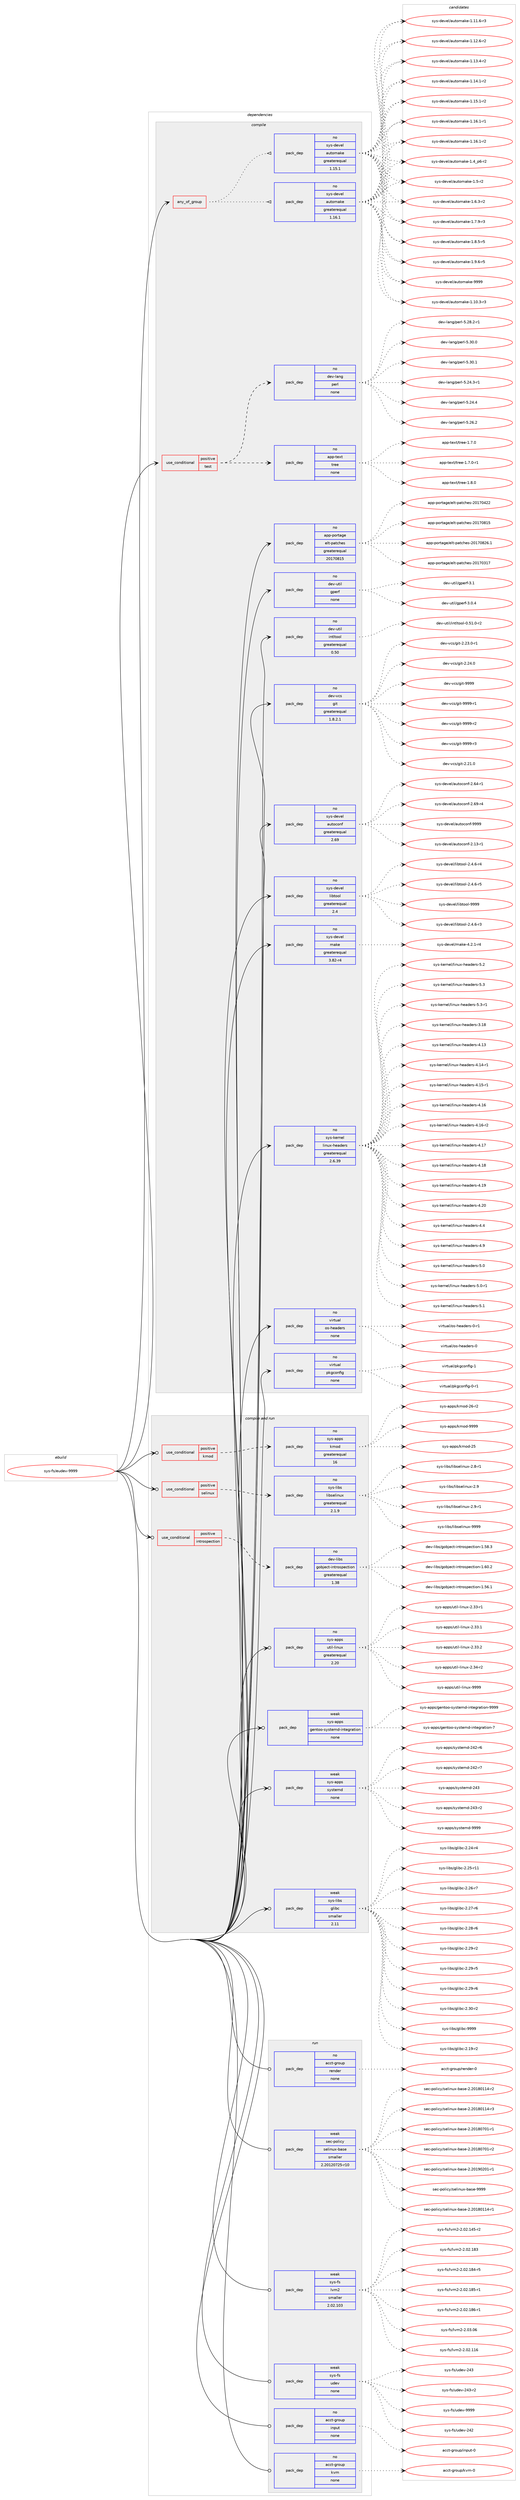 digraph prolog {

# *************
# Graph options
# *************

newrank=true;
concentrate=true;
compound=true;
graph [rankdir=LR,fontname=Helvetica,fontsize=10,ranksep=1.5];#, ranksep=2.5, nodesep=0.2];
edge  [arrowhead=vee];
node  [fontname=Helvetica,fontsize=10];

# **********
# The ebuild
# **********

subgraph cluster_leftcol {
color=gray;
rank=same;
label=<<i>ebuild</i>>;
id [label="sys-fs/eudev-9999", color=red, width=4, href="../sys-fs/eudev-9999.svg"];
}

# ****************
# The dependencies
# ****************

subgraph cluster_midcol {
color=gray;
label=<<i>dependencies</i>>;
subgraph cluster_compile {
fillcolor="#eeeeee";
style=filled;
label=<<i>compile</i>>;
subgraph any15099 {
dependency892087 [label=<<TABLE BORDER="0" CELLBORDER="1" CELLSPACING="0" CELLPADDING="4"><TR><TD CELLPADDING="10">any_of_group</TD></TR></TABLE>>, shape=none, color=red];subgraph pack662042 {
dependency892088 [label=<<TABLE BORDER="0" CELLBORDER="1" CELLSPACING="0" CELLPADDING="4" WIDTH="220"><TR><TD ROWSPAN="6" CELLPADDING="30">pack_dep</TD></TR><TR><TD WIDTH="110">no</TD></TR><TR><TD>sys-devel</TD></TR><TR><TD>automake</TD></TR><TR><TD>greaterequal</TD></TR><TR><TD>1.16.1</TD></TR></TABLE>>, shape=none, color=blue];
}
dependency892087:e -> dependency892088:w [weight=20,style="dotted",arrowhead="oinv"];
subgraph pack662043 {
dependency892089 [label=<<TABLE BORDER="0" CELLBORDER="1" CELLSPACING="0" CELLPADDING="4" WIDTH="220"><TR><TD ROWSPAN="6" CELLPADDING="30">pack_dep</TD></TR><TR><TD WIDTH="110">no</TD></TR><TR><TD>sys-devel</TD></TR><TR><TD>automake</TD></TR><TR><TD>greaterequal</TD></TR><TR><TD>1.15.1</TD></TR></TABLE>>, shape=none, color=blue];
}
dependency892087:e -> dependency892089:w [weight=20,style="dotted",arrowhead="oinv"];
}
id:e -> dependency892087:w [weight=20,style="solid",arrowhead="vee"];
subgraph cond214409 {
dependency892090 [label=<<TABLE BORDER="0" CELLBORDER="1" CELLSPACING="0" CELLPADDING="4"><TR><TD ROWSPAN="3" CELLPADDING="10">use_conditional</TD></TR><TR><TD>positive</TD></TR><TR><TD>test</TD></TR></TABLE>>, shape=none, color=red];
subgraph pack662044 {
dependency892091 [label=<<TABLE BORDER="0" CELLBORDER="1" CELLSPACING="0" CELLPADDING="4" WIDTH="220"><TR><TD ROWSPAN="6" CELLPADDING="30">pack_dep</TD></TR><TR><TD WIDTH="110">no</TD></TR><TR><TD>app-text</TD></TR><TR><TD>tree</TD></TR><TR><TD>none</TD></TR><TR><TD></TD></TR></TABLE>>, shape=none, color=blue];
}
dependency892090:e -> dependency892091:w [weight=20,style="dashed",arrowhead="vee"];
subgraph pack662045 {
dependency892092 [label=<<TABLE BORDER="0" CELLBORDER="1" CELLSPACING="0" CELLPADDING="4" WIDTH="220"><TR><TD ROWSPAN="6" CELLPADDING="30">pack_dep</TD></TR><TR><TD WIDTH="110">no</TD></TR><TR><TD>dev-lang</TD></TR><TR><TD>perl</TD></TR><TR><TD>none</TD></TR><TR><TD></TD></TR></TABLE>>, shape=none, color=blue];
}
dependency892090:e -> dependency892092:w [weight=20,style="dashed",arrowhead="vee"];
}
id:e -> dependency892090:w [weight=20,style="solid",arrowhead="vee"];
subgraph pack662046 {
dependency892093 [label=<<TABLE BORDER="0" CELLBORDER="1" CELLSPACING="0" CELLPADDING="4" WIDTH="220"><TR><TD ROWSPAN="6" CELLPADDING="30">pack_dep</TD></TR><TR><TD WIDTH="110">no</TD></TR><TR><TD>app-portage</TD></TR><TR><TD>elt-patches</TD></TR><TR><TD>greaterequal</TD></TR><TR><TD>20170815</TD></TR></TABLE>>, shape=none, color=blue];
}
id:e -> dependency892093:w [weight=20,style="solid",arrowhead="vee"];
subgraph pack662047 {
dependency892094 [label=<<TABLE BORDER="0" CELLBORDER="1" CELLSPACING="0" CELLPADDING="4" WIDTH="220"><TR><TD ROWSPAN="6" CELLPADDING="30">pack_dep</TD></TR><TR><TD WIDTH="110">no</TD></TR><TR><TD>dev-util</TD></TR><TR><TD>gperf</TD></TR><TR><TD>none</TD></TR><TR><TD></TD></TR></TABLE>>, shape=none, color=blue];
}
id:e -> dependency892094:w [weight=20,style="solid",arrowhead="vee"];
subgraph pack662048 {
dependency892095 [label=<<TABLE BORDER="0" CELLBORDER="1" CELLSPACING="0" CELLPADDING="4" WIDTH="220"><TR><TD ROWSPAN="6" CELLPADDING="30">pack_dep</TD></TR><TR><TD WIDTH="110">no</TD></TR><TR><TD>dev-util</TD></TR><TR><TD>intltool</TD></TR><TR><TD>greaterequal</TD></TR><TR><TD>0.50</TD></TR></TABLE>>, shape=none, color=blue];
}
id:e -> dependency892095:w [weight=20,style="solid",arrowhead="vee"];
subgraph pack662049 {
dependency892096 [label=<<TABLE BORDER="0" CELLBORDER="1" CELLSPACING="0" CELLPADDING="4" WIDTH="220"><TR><TD ROWSPAN="6" CELLPADDING="30">pack_dep</TD></TR><TR><TD WIDTH="110">no</TD></TR><TR><TD>dev-vcs</TD></TR><TR><TD>git</TD></TR><TR><TD>greaterequal</TD></TR><TR><TD>1.8.2.1</TD></TR></TABLE>>, shape=none, color=blue];
}
id:e -> dependency892096:w [weight=20,style="solid",arrowhead="vee"];
subgraph pack662050 {
dependency892097 [label=<<TABLE BORDER="0" CELLBORDER="1" CELLSPACING="0" CELLPADDING="4" WIDTH="220"><TR><TD ROWSPAN="6" CELLPADDING="30">pack_dep</TD></TR><TR><TD WIDTH="110">no</TD></TR><TR><TD>sys-devel</TD></TR><TR><TD>autoconf</TD></TR><TR><TD>greaterequal</TD></TR><TR><TD>2.69</TD></TR></TABLE>>, shape=none, color=blue];
}
id:e -> dependency892097:w [weight=20,style="solid",arrowhead="vee"];
subgraph pack662051 {
dependency892098 [label=<<TABLE BORDER="0" CELLBORDER="1" CELLSPACING="0" CELLPADDING="4" WIDTH="220"><TR><TD ROWSPAN="6" CELLPADDING="30">pack_dep</TD></TR><TR><TD WIDTH="110">no</TD></TR><TR><TD>sys-devel</TD></TR><TR><TD>libtool</TD></TR><TR><TD>greaterequal</TD></TR><TR><TD>2.4</TD></TR></TABLE>>, shape=none, color=blue];
}
id:e -> dependency892098:w [weight=20,style="solid",arrowhead="vee"];
subgraph pack662052 {
dependency892099 [label=<<TABLE BORDER="0" CELLBORDER="1" CELLSPACING="0" CELLPADDING="4" WIDTH="220"><TR><TD ROWSPAN="6" CELLPADDING="30">pack_dep</TD></TR><TR><TD WIDTH="110">no</TD></TR><TR><TD>sys-devel</TD></TR><TR><TD>make</TD></TR><TR><TD>greaterequal</TD></TR><TR><TD>3.82-r4</TD></TR></TABLE>>, shape=none, color=blue];
}
id:e -> dependency892099:w [weight=20,style="solid",arrowhead="vee"];
subgraph pack662053 {
dependency892100 [label=<<TABLE BORDER="0" CELLBORDER="1" CELLSPACING="0" CELLPADDING="4" WIDTH="220"><TR><TD ROWSPAN="6" CELLPADDING="30">pack_dep</TD></TR><TR><TD WIDTH="110">no</TD></TR><TR><TD>sys-kernel</TD></TR><TR><TD>linux-headers</TD></TR><TR><TD>greaterequal</TD></TR><TR><TD>2.6.39</TD></TR></TABLE>>, shape=none, color=blue];
}
id:e -> dependency892100:w [weight=20,style="solid",arrowhead="vee"];
subgraph pack662054 {
dependency892101 [label=<<TABLE BORDER="0" CELLBORDER="1" CELLSPACING="0" CELLPADDING="4" WIDTH="220"><TR><TD ROWSPAN="6" CELLPADDING="30">pack_dep</TD></TR><TR><TD WIDTH="110">no</TD></TR><TR><TD>virtual</TD></TR><TR><TD>os-headers</TD></TR><TR><TD>none</TD></TR><TR><TD></TD></TR></TABLE>>, shape=none, color=blue];
}
id:e -> dependency892101:w [weight=20,style="solid",arrowhead="vee"];
subgraph pack662055 {
dependency892102 [label=<<TABLE BORDER="0" CELLBORDER="1" CELLSPACING="0" CELLPADDING="4" WIDTH="220"><TR><TD ROWSPAN="6" CELLPADDING="30">pack_dep</TD></TR><TR><TD WIDTH="110">no</TD></TR><TR><TD>virtual</TD></TR><TR><TD>pkgconfig</TD></TR><TR><TD>none</TD></TR><TR><TD></TD></TR></TABLE>>, shape=none, color=blue];
}
id:e -> dependency892102:w [weight=20,style="solid",arrowhead="vee"];
}
subgraph cluster_compileandrun {
fillcolor="#eeeeee";
style=filled;
label=<<i>compile and run</i>>;
subgraph cond214410 {
dependency892103 [label=<<TABLE BORDER="0" CELLBORDER="1" CELLSPACING="0" CELLPADDING="4"><TR><TD ROWSPAN="3" CELLPADDING="10">use_conditional</TD></TR><TR><TD>positive</TD></TR><TR><TD>introspection</TD></TR></TABLE>>, shape=none, color=red];
subgraph pack662056 {
dependency892104 [label=<<TABLE BORDER="0" CELLBORDER="1" CELLSPACING="0" CELLPADDING="4" WIDTH="220"><TR><TD ROWSPAN="6" CELLPADDING="30">pack_dep</TD></TR><TR><TD WIDTH="110">no</TD></TR><TR><TD>dev-libs</TD></TR><TR><TD>gobject-introspection</TD></TR><TR><TD>greaterequal</TD></TR><TR><TD>1.38</TD></TR></TABLE>>, shape=none, color=blue];
}
dependency892103:e -> dependency892104:w [weight=20,style="dashed",arrowhead="vee"];
}
id:e -> dependency892103:w [weight=20,style="solid",arrowhead="odotvee"];
subgraph cond214411 {
dependency892105 [label=<<TABLE BORDER="0" CELLBORDER="1" CELLSPACING="0" CELLPADDING="4"><TR><TD ROWSPAN="3" CELLPADDING="10">use_conditional</TD></TR><TR><TD>positive</TD></TR><TR><TD>kmod</TD></TR></TABLE>>, shape=none, color=red];
subgraph pack662057 {
dependency892106 [label=<<TABLE BORDER="0" CELLBORDER="1" CELLSPACING="0" CELLPADDING="4" WIDTH="220"><TR><TD ROWSPAN="6" CELLPADDING="30">pack_dep</TD></TR><TR><TD WIDTH="110">no</TD></TR><TR><TD>sys-apps</TD></TR><TR><TD>kmod</TD></TR><TR><TD>greaterequal</TD></TR><TR><TD>16</TD></TR></TABLE>>, shape=none, color=blue];
}
dependency892105:e -> dependency892106:w [weight=20,style="dashed",arrowhead="vee"];
}
id:e -> dependency892105:w [weight=20,style="solid",arrowhead="odotvee"];
subgraph cond214412 {
dependency892107 [label=<<TABLE BORDER="0" CELLBORDER="1" CELLSPACING="0" CELLPADDING="4"><TR><TD ROWSPAN="3" CELLPADDING="10">use_conditional</TD></TR><TR><TD>positive</TD></TR><TR><TD>selinux</TD></TR></TABLE>>, shape=none, color=red];
subgraph pack662058 {
dependency892108 [label=<<TABLE BORDER="0" CELLBORDER="1" CELLSPACING="0" CELLPADDING="4" WIDTH="220"><TR><TD ROWSPAN="6" CELLPADDING="30">pack_dep</TD></TR><TR><TD WIDTH="110">no</TD></TR><TR><TD>sys-libs</TD></TR><TR><TD>libselinux</TD></TR><TR><TD>greaterequal</TD></TR><TR><TD>2.1.9</TD></TR></TABLE>>, shape=none, color=blue];
}
dependency892107:e -> dependency892108:w [weight=20,style="dashed",arrowhead="vee"];
}
id:e -> dependency892107:w [weight=20,style="solid",arrowhead="odotvee"];
subgraph pack662059 {
dependency892109 [label=<<TABLE BORDER="0" CELLBORDER="1" CELLSPACING="0" CELLPADDING="4" WIDTH="220"><TR><TD ROWSPAN="6" CELLPADDING="30">pack_dep</TD></TR><TR><TD WIDTH="110">no</TD></TR><TR><TD>sys-apps</TD></TR><TR><TD>util-linux</TD></TR><TR><TD>greaterequal</TD></TR><TR><TD>2.20</TD></TR></TABLE>>, shape=none, color=blue];
}
id:e -> dependency892109:w [weight=20,style="solid",arrowhead="odotvee"];
subgraph pack662060 {
dependency892110 [label=<<TABLE BORDER="0" CELLBORDER="1" CELLSPACING="0" CELLPADDING="4" WIDTH="220"><TR><TD ROWSPAN="6" CELLPADDING="30">pack_dep</TD></TR><TR><TD WIDTH="110">weak</TD></TR><TR><TD>sys-apps</TD></TR><TR><TD>gentoo-systemd-integration</TD></TR><TR><TD>none</TD></TR><TR><TD></TD></TR></TABLE>>, shape=none, color=blue];
}
id:e -> dependency892110:w [weight=20,style="solid",arrowhead="odotvee"];
subgraph pack662061 {
dependency892111 [label=<<TABLE BORDER="0" CELLBORDER="1" CELLSPACING="0" CELLPADDING="4" WIDTH="220"><TR><TD ROWSPAN="6" CELLPADDING="30">pack_dep</TD></TR><TR><TD WIDTH="110">weak</TD></TR><TR><TD>sys-apps</TD></TR><TR><TD>systemd</TD></TR><TR><TD>none</TD></TR><TR><TD></TD></TR></TABLE>>, shape=none, color=blue];
}
id:e -> dependency892111:w [weight=20,style="solid",arrowhead="odotvee"];
subgraph pack662062 {
dependency892112 [label=<<TABLE BORDER="0" CELLBORDER="1" CELLSPACING="0" CELLPADDING="4" WIDTH="220"><TR><TD ROWSPAN="6" CELLPADDING="30">pack_dep</TD></TR><TR><TD WIDTH="110">weak</TD></TR><TR><TD>sys-libs</TD></TR><TR><TD>glibc</TD></TR><TR><TD>smaller</TD></TR><TR><TD>2.11</TD></TR></TABLE>>, shape=none, color=blue];
}
id:e -> dependency892112:w [weight=20,style="solid",arrowhead="odotvee"];
}
subgraph cluster_run {
fillcolor="#eeeeee";
style=filled;
label=<<i>run</i>>;
subgraph pack662063 {
dependency892113 [label=<<TABLE BORDER="0" CELLBORDER="1" CELLSPACING="0" CELLPADDING="4" WIDTH="220"><TR><TD ROWSPAN="6" CELLPADDING="30">pack_dep</TD></TR><TR><TD WIDTH="110">no</TD></TR><TR><TD>acct-group</TD></TR><TR><TD>input</TD></TR><TR><TD>none</TD></TR><TR><TD></TD></TR></TABLE>>, shape=none, color=blue];
}
id:e -> dependency892113:w [weight=20,style="solid",arrowhead="odot"];
subgraph pack662064 {
dependency892114 [label=<<TABLE BORDER="0" CELLBORDER="1" CELLSPACING="0" CELLPADDING="4" WIDTH="220"><TR><TD ROWSPAN="6" CELLPADDING="30">pack_dep</TD></TR><TR><TD WIDTH="110">no</TD></TR><TR><TD>acct-group</TD></TR><TR><TD>kvm</TD></TR><TR><TD>none</TD></TR><TR><TD></TD></TR></TABLE>>, shape=none, color=blue];
}
id:e -> dependency892114:w [weight=20,style="solid",arrowhead="odot"];
subgraph pack662065 {
dependency892115 [label=<<TABLE BORDER="0" CELLBORDER="1" CELLSPACING="0" CELLPADDING="4" WIDTH="220"><TR><TD ROWSPAN="6" CELLPADDING="30">pack_dep</TD></TR><TR><TD WIDTH="110">no</TD></TR><TR><TD>acct-group</TD></TR><TR><TD>render</TD></TR><TR><TD>none</TD></TR><TR><TD></TD></TR></TABLE>>, shape=none, color=blue];
}
id:e -> dependency892115:w [weight=20,style="solid",arrowhead="odot"];
subgraph pack662066 {
dependency892116 [label=<<TABLE BORDER="0" CELLBORDER="1" CELLSPACING="0" CELLPADDING="4" WIDTH="220"><TR><TD ROWSPAN="6" CELLPADDING="30">pack_dep</TD></TR><TR><TD WIDTH="110">weak</TD></TR><TR><TD>sec-policy</TD></TR><TR><TD>selinux-base</TD></TR><TR><TD>smaller</TD></TR><TR><TD>2.20120725-r10</TD></TR></TABLE>>, shape=none, color=blue];
}
id:e -> dependency892116:w [weight=20,style="solid",arrowhead="odot"];
subgraph pack662067 {
dependency892117 [label=<<TABLE BORDER="0" CELLBORDER="1" CELLSPACING="0" CELLPADDING="4" WIDTH="220"><TR><TD ROWSPAN="6" CELLPADDING="30">pack_dep</TD></TR><TR><TD WIDTH="110">weak</TD></TR><TR><TD>sys-fs</TD></TR><TR><TD>lvm2</TD></TR><TR><TD>smaller</TD></TR><TR><TD>2.02.103</TD></TR></TABLE>>, shape=none, color=blue];
}
id:e -> dependency892117:w [weight=20,style="solid",arrowhead="odot"];
subgraph pack662068 {
dependency892118 [label=<<TABLE BORDER="0" CELLBORDER="1" CELLSPACING="0" CELLPADDING="4" WIDTH="220"><TR><TD ROWSPAN="6" CELLPADDING="30">pack_dep</TD></TR><TR><TD WIDTH="110">weak</TD></TR><TR><TD>sys-fs</TD></TR><TR><TD>udev</TD></TR><TR><TD>none</TD></TR><TR><TD></TD></TR></TABLE>>, shape=none, color=blue];
}
id:e -> dependency892118:w [weight=20,style="solid",arrowhead="odot"];
}
}

# **************
# The candidates
# **************

subgraph cluster_choices {
rank=same;
color=gray;
label=<<i>candidates</i>>;

subgraph choice662042 {
color=black;
nodesep=1;
choice11512111545100101118101108479711711611110997107101454946494846514511451 [label="sys-devel/automake-1.10.3-r3", color=red, width=4,href="../sys-devel/automake-1.10.3-r3.svg"];
choice11512111545100101118101108479711711611110997107101454946494946544511451 [label="sys-devel/automake-1.11.6-r3", color=red, width=4,href="../sys-devel/automake-1.11.6-r3.svg"];
choice11512111545100101118101108479711711611110997107101454946495046544511450 [label="sys-devel/automake-1.12.6-r2", color=red, width=4,href="../sys-devel/automake-1.12.6-r2.svg"];
choice11512111545100101118101108479711711611110997107101454946495146524511450 [label="sys-devel/automake-1.13.4-r2", color=red, width=4,href="../sys-devel/automake-1.13.4-r2.svg"];
choice11512111545100101118101108479711711611110997107101454946495246494511450 [label="sys-devel/automake-1.14.1-r2", color=red, width=4,href="../sys-devel/automake-1.14.1-r2.svg"];
choice11512111545100101118101108479711711611110997107101454946495346494511450 [label="sys-devel/automake-1.15.1-r2", color=red, width=4,href="../sys-devel/automake-1.15.1-r2.svg"];
choice11512111545100101118101108479711711611110997107101454946495446494511449 [label="sys-devel/automake-1.16.1-r1", color=red, width=4,href="../sys-devel/automake-1.16.1-r1.svg"];
choice11512111545100101118101108479711711611110997107101454946495446494511450 [label="sys-devel/automake-1.16.1-r2", color=red, width=4,href="../sys-devel/automake-1.16.1-r2.svg"];
choice115121115451001011181011084797117116111109971071014549465295112544511450 [label="sys-devel/automake-1.4_p6-r2", color=red, width=4,href="../sys-devel/automake-1.4_p6-r2.svg"];
choice11512111545100101118101108479711711611110997107101454946534511450 [label="sys-devel/automake-1.5-r2", color=red, width=4,href="../sys-devel/automake-1.5-r2.svg"];
choice115121115451001011181011084797117116111109971071014549465446514511450 [label="sys-devel/automake-1.6.3-r2", color=red, width=4,href="../sys-devel/automake-1.6.3-r2.svg"];
choice115121115451001011181011084797117116111109971071014549465546574511451 [label="sys-devel/automake-1.7.9-r3", color=red, width=4,href="../sys-devel/automake-1.7.9-r3.svg"];
choice115121115451001011181011084797117116111109971071014549465646534511453 [label="sys-devel/automake-1.8.5-r5", color=red, width=4,href="../sys-devel/automake-1.8.5-r5.svg"];
choice115121115451001011181011084797117116111109971071014549465746544511453 [label="sys-devel/automake-1.9.6-r5", color=red, width=4,href="../sys-devel/automake-1.9.6-r5.svg"];
choice115121115451001011181011084797117116111109971071014557575757 [label="sys-devel/automake-9999", color=red, width=4,href="../sys-devel/automake-9999.svg"];
dependency892088:e -> choice11512111545100101118101108479711711611110997107101454946494846514511451:w [style=dotted,weight="100"];
dependency892088:e -> choice11512111545100101118101108479711711611110997107101454946494946544511451:w [style=dotted,weight="100"];
dependency892088:e -> choice11512111545100101118101108479711711611110997107101454946495046544511450:w [style=dotted,weight="100"];
dependency892088:e -> choice11512111545100101118101108479711711611110997107101454946495146524511450:w [style=dotted,weight="100"];
dependency892088:e -> choice11512111545100101118101108479711711611110997107101454946495246494511450:w [style=dotted,weight="100"];
dependency892088:e -> choice11512111545100101118101108479711711611110997107101454946495346494511450:w [style=dotted,weight="100"];
dependency892088:e -> choice11512111545100101118101108479711711611110997107101454946495446494511449:w [style=dotted,weight="100"];
dependency892088:e -> choice11512111545100101118101108479711711611110997107101454946495446494511450:w [style=dotted,weight="100"];
dependency892088:e -> choice115121115451001011181011084797117116111109971071014549465295112544511450:w [style=dotted,weight="100"];
dependency892088:e -> choice11512111545100101118101108479711711611110997107101454946534511450:w [style=dotted,weight="100"];
dependency892088:e -> choice115121115451001011181011084797117116111109971071014549465446514511450:w [style=dotted,weight="100"];
dependency892088:e -> choice115121115451001011181011084797117116111109971071014549465546574511451:w [style=dotted,weight="100"];
dependency892088:e -> choice115121115451001011181011084797117116111109971071014549465646534511453:w [style=dotted,weight="100"];
dependency892088:e -> choice115121115451001011181011084797117116111109971071014549465746544511453:w [style=dotted,weight="100"];
dependency892088:e -> choice115121115451001011181011084797117116111109971071014557575757:w [style=dotted,weight="100"];
}
subgraph choice662043 {
color=black;
nodesep=1;
choice11512111545100101118101108479711711611110997107101454946494846514511451 [label="sys-devel/automake-1.10.3-r3", color=red, width=4,href="../sys-devel/automake-1.10.3-r3.svg"];
choice11512111545100101118101108479711711611110997107101454946494946544511451 [label="sys-devel/automake-1.11.6-r3", color=red, width=4,href="../sys-devel/automake-1.11.6-r3.svg"];
choice11512111545100101118101108479711711611110997107101454946495046544511450 [label="sys-devel/automake-1.12.6-r2", color=red, width=4,href="../sys-devel/automake-1.12.6-r2.svg"];
choice11512111545100101118101108479711711611110997107101454946495146524511450 [label="sys-devel/automake-1.13.4-r2", color=red, width=4,href="../sys-devel/automake-1.13.4-r2.svg"];
choice11512111545100101118101108479711711611110997107101454946495246494511450 [label="sys-devel/automake-1.14.1-r2", color=red, width=4,href="../sys-devel/automake-1.14.1-r2.svg"];
choice11512111545100101118101108479711711611110997107101454946495346494511450 [label="sys-devel/automake-1.15.1-r2", color=red, width=4,href="../sys-devel/automake-1.15.1-r2.svg"];
choice11512111545100101118101108479711711611110997107101454946495446494511449 [label="sys-devel/automake-1.16.1-r1", color=red, width=4,href="../sys-devel/automake-1.16.1-r1.svg"];
choice11512111545100101118101108479711711611110997107101454946495446494511450 [label="sys-devel/automake-1.16.1-r2", color=red, width=4,href="../sys-devel/automake-1.16.1-r2.svg"];
choice115121115451001011181011084797117116111109971071014549465295112544511450 [label="sys-devel/automake-1.4_p6-r2", color=red, width=4,href="../sys-devel/automake-1.4_p6-r2.svg"];
choice11512111545100101118101108479711711611110997107101454946534511450 [label="sys-devel/automake-1.5-r2", color=red, width=4,href="../sys-devel/automake-1.5-r2.svg"];
choice115121115451001011181011084797117116111109971071014549465446514511450 [label="sys-devel/automake-1.6.3-r2", color=red, width=4,href="../sys-devel/automake-1.6.3-r2.svg"];
choice115121115451001011181011084797117116111109971071014549465546574511451 [label="sys-devel/automake-1.7.9-r3", color=red, width=4,href="../sys-devel/automake-1.7.9-r3.svg"];
choice115121115451001011181011084797117116111109971071014549465646534511453 [label="sys-devel/automake-1.8.5-r5", color=red, width=4,href="../sys-devel/automake-1.8.5-r5.svg"];
choice115121115451001011181011084797117116111109971071014549465746544511453 [label="sys-devel/automake-1.9.6-r5", color=red, width=4,href="../sys-devel/automake-1.9.6-r5.svg"];
choice115121115451001011181011084797117116111109971071014557575757 [label="sys-devel/automake-9999", color=red, width=4,href="../sys-devel/automake-9999.svg"];
dependency892089:e -> choice11512111545100101118101108479711711611110997107101454946494846514511451:w [style=dotted,weight="100"];
dependency892089:e -> choice11512111545100101118101108479711711611110997107101454946494946544511451:w [style=dotted,weight="100"];
dependency892089:e -> choice11512111545100101118101108479711711611110997107101454946495046544511450:w [style=dotted,weight="100"];
dependency892089:e -> choice11512111545100101118101108479711711611110997107101454946495146524511450:w [style=dotted,weight="100"];
dependency892089:e -> choice11512111545100101118101108479711711611110997107101454946495246494511450:w [style=dotted,weight="100"];
dependency892089:e -> choice11512111545100101118101108479711711611110997107101454946495346494511450:w [style=dotted,weight="100"];
dependency892089:e -> choice11512111545100101118101108479711711611110997107101454946495446494511449:w [style=dotted,weight="100"];
dependency892089:e -> choice11512111545100101118101108479711711611110997107101454946495446494511450:w [style=dotted,weight="100"];
dependency892089:e -> choice115121115451001011181011084797117116111109971071014549465295112544511450:w [style=dotted,weight="100"];
dependency892089:e -> choice11512111545100101118101108479711711611110997107101454946534511450:w [style=dotted,weight="100"];
dependency892089:e -> choice115121115451001011181011084797117116111109971071014549465446514511450:w [style=dotted,weight="100"];
dependency892089:e -> choice115121115451001011181011084797117116111109971071014549465546574511451:w [style=dotted,weight="100"];
dependency892089:e -> choice115121115451001011181011084797117116111109971071014549465646534511453:w [style=dotted,weight="100"];
dependency892089:e -> choice115121115451001011181011084797117116111109971071014549465746544511453:w [style=dotted,weight="100"];
dependency892089:e -> choice115121115451001011181011084797117116111109971071014557575757:w [style=dotted,weight="100"];
}
subgraph choice662044 {
color=black;
nodesep=1;
choice971121124511610112011647116114101101454946554648 [label="app-text/tree-1.7.0", color=red, width=4,href="../app-text/tree-1.7.0.svg"];
choice9711211245116101120116471161141011014549465546484511449 [label="app-text/tree-1.7.0-r1", color=red, width=4,href="../app-text/tree-1.7.0-r1.svg"];
choice971121124511610112011647116114101101454946564648 [label="app-text/tree-1.8.0", color=red, width=4,href="../app-text/tree-1.8.0.svg"];
dependency892091:e -> choice971121124511610112011647116114101101454946554648:w [style=dotted,weight="100"];
dependency892091:e -> choice9711211245116101120116471161141011014549465546484511449:w [style=dotted,weight="100"];
dependency892091:e -> choice971121124511610112011647116114101101454946564648:w [style=dotted,weight="100"];
}
subgraph choice662045 {
color=black;
nodesep=1;
choice100101118451089711010347112101114108455346505246514511449 [label="dev-lang/perl-5.24.3-r1", color=red, width=4,href="../dev-lang/perl-5.24.3-r1.svg"];
choice10010111845108971101034711210111410845534650524652 [label="dev-lang/perl-5.24.4", color=red, width=4,href="../dev-lang/perl-5.24.4.svg"];
choice10010111845108971101034711210111410845534650544650 [label="dev-lang/perl-5.26.2", color=red, width=4,href="../dev-lang/perl-5.26.2.svg"];
choice100101118451089711010347112101114108455346505646504511449 [label="dev-lang/perl-5.28.2-r1", color=red, width=4,href="../dev-lang/perl-5.28.2-r1.svg"];
choice10010111845108971101034711210111410845534651484648 [label="dev-lang/perl-5.30.0", color=red, width=4,href="../dev-lang/perl-5.30.0.svg"];
choice10010111845108971101034711210111410845534651484649 [label="dev-lang/perl-5.30.1", color=red, width=4,href="../dev-lang/perl-5.30.1.svg"];
dependency892092:e -> choice100101118451089711010347112101114108455346505246514511449:w [style=dotted,weight="100"];
dependency892092:e -> choice10010111845108971101034711210111410845534650524652:w [style=dotted,weight="100"];
dependency892092:e -> choice10010111845108971101034711210111410845534650544650:w [style=dotted,weight="100"];
dependency892092:e -> choice100101118451089711010347112101114108455346505646504511449:w [style=dotted,weight="100"];
dependency892092:e -> choice10010111845108971101034711210111410845534651484648:w [style=dotted,weight="100"];
dependency892092:e -> choice10010111845108971101034711210111410845534651484649:w [style=dotted,weight="100"];
}
subgraph choice662046 {
color=black;
nodesep=1;
choice97112112451121111141169710310147101108116451129711699104101115455048495548514955 [label="app-portage/elt-patches-20170317", color=red, width=4,href="../app-portage/elt-patches-20170317.svg"];
choice97112112451121111141169710310147101108116451129711699104101115455048495548525050 [label="app-portage/elt-patches-20170422", color=red, width=4,href="../app-portage/elt-patches-20170422.svg"];
choice97112112451121111141169710310147101108116451129711699104101115455048495548564953 [label="app-portage/elt-patches-20170815", color=red, width=4,href="../app-portage/elt-patches-20170815.svg"];
choice971121124511211111411697103101471011081164511297116991041011154550484955485650544649 [label="app-portage/elt-patches-20170826.1", color=red, width=4,href="../app-portage/elt-patches-20170826.1.svg"];
dependency892093:e -> choice97112112451121111141169710310147101108116451129711699104101115455048495548514955:w [style=dotted,weight="100"];
dependency892093:e -> choice97112112451121111141169710310147101108116451129711699104101115455048495548525050:w [style=dotted,weight="100"];
dependency892093:e -> choice97112112451121111141169710310147101108116451129711699104101115455048495548564953:w [style=dotted,weight="100"];
dependency892093:e -> choice971121124511211111411697103101471011081164511297116991041011154550484955485650544649:w [style=dotted,weight="100"];
}
subgraph choice662047 {
color=black;
nodesep=1;
choice1001011184511711610510847103112101114102455146484652 [label="dev-util/gperf-3.0.4", color=red, width=4,href="../dev-util/gperf-3.0.4.svg"];
choice100101118451171161051084710311210111410245514649 [label="dev-util/gperf-3.1", color=red, width=4,href="../dev-util/gperf-3.1.svg"];
dependency892094:e -> choice1001011184511711610510847103112101114102455146484652:w [style=dotted,weight="100"];
dependency892094:e -> choice100101118451171161051084710311210111410245514649:w [style=dotted,weight="100"];
}
subgraph choice662048 {
color=black;
nodesep=1;
choice1001011184511711610510847105110116108116111111108454846534946484511450 [label="dev-util/intltool-0.51.0-r2", color=red, width=4,href="../dev-util/intltool-0.51.0-r2.svg"];
dependency892095:e -> choice1001011184511711610510847105110116108116111111108454846534946484511450:w [style=dotted,weight="100"];
}
subgraph choice662049 {
color=black;
nodesep=1;
choice10010111845118991154710310511645504650494648 [label="dev-vcs/git-2.21.0", color=red, width=4,href="../dev-vcs/git-2.21.0.svg"];
choice100101118451189911547103105116455046505146484511449 [label="dev-vcs/git-2.23.0-r1", color=red, width=4,href="../dev-vcs/git-2.23.0-r1.svg"];
choice10010111845118991154710310511645504650524648 [label="dev-vcs/git-2.24.0", color=red, width=4,href="../dev-vcs/git-2.24.0.svg"];
choice1001011184511899115471031051164557575757 [label="dev-vcs/git-9999", color=red, width=4,href="../dev-vcs/git-9999.svg"];
choice10010111845118991154710310511645575757574511449 [label="dev-vcs/git-9999-r1", color=red, width=4,href="../dev-vcs/git-9999-r1.svg"];
choice10010111845118991154710310511645575757574511450 [label="dev-vcs/git-9999-r2", color=red, width=4,href="../dev-vcs/git-9999-r2.svg"];
choice10010111845118991154710310511645575757574511451 [label="dev-vcs/git-9999-r3", color=red, width=4,href="../dev-vcs/git-9999-r3.svg"];
dependency892096:e -> choice10010111845118991154710310511645504650494648:w [style=dotted,weight="100"];
dependency892096:e -> choice100101118451189911547103105116455046505146484511449:w [style=dotted,weight="100"];
dependency892096:e -> choice10010111845118991154710310511645504650524648:w [style=dotted,weight="100"];
dependency892096:e -> choice1001011184511899115471031051164557575757:w [style=dotted,weight="100"];
dependency892096:e -> choice10010111845118991154710310511645575757574511449:w [style=dotted,weight="100"];
dependency892096:e -> choice10010111845118991154710310511645575757574511450:w [style=dotted,weight="100"];
dependency892096:e -> choice10010111845118991154710310511645575757574511451:w [style=dotted,weight="100"];
}
subgraph choice662050 {
color=black;
nodesep=1;
choice1151211154510010111810110847971171161119911111010245504649514511449 [label="sys-devel/autoconf-2.13-r1", color=red, width=4,href="../sys-devel/autoconf-2.13-r1.svg"];
choice1151211154510010111810110847971171161119911111010245504654524511449 [label="sys-devel/autoconf-2.64-r1", color=red, width=4,href="../sys-devel/autoconf-2.64-r1.svg"];
choice1151211154510010111810110847971171161119911111010245504654574511452 [label="sys-devel/autoconf-2.69-r4", color=red, width=4,href="../sys-devel/autoconf-2.69-r4.svg"];
choice115121115451001011181011084797117116111991111101024557575757 [label="sys-devel/autoconf-9999", color=red, width=4,href="../sys-devel/autoconf-9999.svg"];
dependency892097:e -> choice1151211154510010111810110847971171161119911111010245504649514511449:w [style=dotted,weight="100"];
dependency892097:e -> choice1151211154510010111810110847971171161119911111010245504654524511449:w [style=dotted,weight="100"];
dependency892097:e -> choice1151211154510010111810110847971171161119911111010245504654574511452:w [style=dotted,weight="100"];
dependency892097:e -> choice115121115451001011181011084797117116111991111101024557575757:w [style=dotted,weight="100"];
}
subgraph choice662051 {
color=black;
nodesep=1;
choice1151211154510010111810110847108105981161111111084550465246544511451 [label="sys-devel/libtool-2.4.6-r3", color=red, width=4,href="../sys-devel/libtool-2.4.6-r3.svg"];
choice1151211154510010111810110847108105981161111111084550465246544511452 [label="sys-devel/libtool-2.4.6-r4", color=red, width=4,href="../sys-devel/libtool-2.4.6-r4.svg"];
choice1151211154510010111810110847108105981161111111084550465246544511453 [label="sys-devel/libtool-2.4.6-r5", color=red, width=4,href="../sys-devel/libtool-2.4.6-r5.svg"];
choice1151211154510010111810110847108105981161111111084557575757 [label="sys-devel/libtool-9999", color=red, width=4,href="../sys-devel/libtool-9999.svg"];
dependency892098:e -> choice1151211154510010111810110847108105981161111111084550465246544511451:w [style=dotted,weight="100"];
dependency892098:e -> choice1151211154510010111810110847108105981161111111084550465246544511452:w [style=dotted,weight="100"];
dependency892098:e -> choice1151211154510010111810110847108105981161111111084550465246544511453:w [style=dotted,weight="100"];
dependency892098:e -> choice1151211154510010111810110847108105981161111111084557575757:w [style=dotted,weight="100"];
}
subgraph choice662052 {
color=black;
nodesep=1;
choice1151211154510010111810110847109971071014552465046494511452 [label="sys-devel/make-4.2.1-r4", color=red, width=4,href="../sys-devel/make-4.2.1-r4.svg"];
dependency892099:e -> choice1151211154510010111810110847109971071014552465046494511452:w [style=dotted,weight="100"];
}
subgraph choice662053 {
color=black;
nodesep=1;
choice115121115451071011141101011084710810511011712045104101971001011141154551464956 [label="sys-kernel/linux-headers-3.18", color=red, width=4,href="../sys-kernel/linux-headers-3.18.svg"];
choice115121115451071011141101011084710810511011712045104101971001011141154552464951 [label="sys-kernel/linux-headers-4.13", color=red, width=4,href="../sys-kernel/linux-headers-4.13.svg"];
choice1151211154510710111411010110847108105110117120451041019710010111411545524649524511449 [label="sys-kernel/linux-headers-4.14-r1", color=red, width=4,href="../sys-kernel/linux-headers-4.14-r1.svg"];
choice1151211154510710111411010110847108105110117120451041019710010111411545524649534511449 [label="sys-kernel/linux-headers-4.15-r1", color=red, width=4,href="../sys-kernel/linux-headers-4.15-r1.svg"];
choice115121115451071011141101011084710810511011712045104101971001011141154552464954 [label="sys-kernel/linux-headers-4.16", color=red, width=4,href="../sys-kernel/linux-headers-4.16.svg"];
choice1151211154510710111411010110847108105110117120451041019710010111411545524649544511450 [label="sys-kernel/linux-headers-4.16-r2", color=red, width=4,href="../sys-kernel/linux-headers-4.16-r2.svg"];
choice115121115451071011141101011084710810511011712045104101971001011141154552464955 [label="sys-kernel/linux-headers-4.17", color=red, width=4,href="../sys-kernel/linux-headers-4.17.svg"];
choice115121115451071011141101011084710810511011712045104101971001011141154552464956 [label="sys-kernel/linux-headers-4.18", color=red, width=4,href="../sys-kernel/linux-headers-4.18.svg"];
choice115121115451071011141101011084710810511011712045104101971001011141154552464957 [label="sys-kernel/linux-headers-4.19", color=red, width=4,href="../sys-kernel/linux-headers-4.19.svg"];
choice115121115451071011141101011084710810511011712045104101971001011141154552465048 [label="sys-kernel/linux-headers-4.20", color=red, width=4,href="../sys-kernel/linux-headers-4.20.svg"];
choice1151211154510710111411010110847108105110117120451041019710010111411545524652 [label="sys-kernel/linux-headers-4.4", color=red, width=4,href="../sys-kernel/linux-headers-4.4.svg"];
choice1151211154510710111411010110847108105110117120451041019710010111411545524657 [label="sys-kernel/linux-headers-4.9", color=red, width=4,href="../sys-kernel/linux-headers-4.9.svg"];
choice1151211154510710111411010110847108105110117120451041019710010111411545534648 [label="sys-kernel/linux-headers-5.0", color=red, width=4,href="../sys-kernel/linux-headers-5.0.svg"];
choice11512111545107101114110101108471081051101171204510410197100101114115455346484511449 [label="sys-kernel/linux-headers-5.0-r1", color=red, width=4,href="../sys-kernel/linux-headers-5.0-r1.svg"];
choice1151211154510710111411010110847108105110117120451041019710010111411545534649 [label="sys-kernel/linux-headers-5.1", color=red, width=4,href="../sys-kernel/linux-headers-5.1.svg"];
choice1151211154510710111411010110847108105110117120451041019710010111411545534650 [label="sys-kernel/linux-headers-5.2", color=red, width=4,href="../sys-kernel/linux-headers-5.2.svg"];
choice1151211154510710111411010110847108105110117120451041019710010111411545534651 [label="sys-kernel/linux-headers-5.3", color=red, width=4,href="../sys-kernel/linux-headers-5.3.svg"];
choice11512111545107101114110101108471081051101171204510410197100101114115455346514511449 [label="sys-kernel/linux-headers-5.3-r1", color=red, width=4,href="../sys-kernel/linux-headers-5.3-r1.svg"];
dependency892100:e -> choice115121115451071011141101011084710810511011712045104101971001011141154551464956:w [style=dotted,weight="100"];
dependency892100:e -> choice115121115451071011141101011084710810511011712045104101971001011141154552464951:w [style=dotted,weight="100"];
dependency892100:e -> choice1151211154510710111411010110847108105110117120451041019710010111411545524649524511449:w [style=dotted,weight="100"];
dependency892100:e -> choice1151211154510710111411010110847108105110117120451041019710010111411545524649534511449:w [style=dotted,weight="100"];
dependency892100:e -> choice115121115451071011141101011084710810511011712045104101971001011141154552464954:w [style=dotted,weight="100"];
dependency892100:e -> choice1151211154510710111411010110847108105110117120451041019710010111411545524649544511450:w [style=dotted,weight="100"];
dependency892100:e -> choice115121115451071011141101011084710810511011712045104101971001011141154552464955:w [style=dotted,weight="100"];
dependency892100:e -> choice115121115451071011141101011084710810511011712045104101971001011141154552464956:w [style=dotted,weight="100"];
dependency892100:e -> choice115121115451071011141101011084710810511011712045104101971001011141154552464957:w [style=dotted,weight="100"];
dependency892100:e -> choice115121115451071011141101011084710810511011712045104101971001011141154552465048:w [style=dotted,weight="100"];
dependency892100:e -> choice1151211154510710111411010110847108105110117120451041019710010111411545524652:w [style=dotted,weight="100"];
dependency892100:e -> choice1151211154510710111411010110847108105110117120451041019710010111411545524657:w [style=dotted,weight="100"];
dependency892100:e -> choice1151211154510710111411010110847108105110117120451041019710010111411545534648:w [style=dotted,weight="100"];
dependency892100:e -> choice11512111545107101114110101108471081051101171204510410197100101114115455346484511449:w [style=dotted,weight="100"];
dependency892100:e -> choice1151211154510710111411010110847108105110117120451041019710010111411545534649:w [style=dotted,weight="100"];
dependency892100:e -> choice1151211154510710111411010110847108105110117120451041019710010111411545534650:w [style=dotted,weight="100"];
dependency892100:e -> choice1151211154510710111411010110847108105110117120451041019710010111411545534651:w [style=dotted,weight="100"];
dependency892100:e -> choice11512111545107101114110101108471081051101171204510410197100101114115455346514511449:w [style=dotted,weight="100"];
}
subgraph choice662054 {
color=black;
nodesep=1;
choice118105114116117971084711111545104101971001011141154548 [label="virtual/os-headers-0", color=red, width=4,href="../virtual/os-headers-0.svg"];
choice1181051141161179710847111115451041019710010111411545484511449 [label="virtual/os-headers-0-r1", color=red, width=4,href="../virtual/os-headers-0-r1.svg"];
dependency892101:e -> choice118105114116117971084711111545104101971001011141154548:w [style=dotted,weight="100"];
dependency892101:e -> choice1181051141161179710847111115451041019710010111411545484511449:w [style=dotted,weight="100"];
}
subgraph choice662055 {
color=black;
nodesep=1;
choice11810511411611797108471121071039911111010210510345484511449 [label="virtual/pkgconfig-0-r1", color=red, width=4,href="../virtual/pkgconfig-0-r1.svg"];
choice1181051141161179710847112107103991111101021051034549 [label="virtual/pkgconfig-1", color=red, width=4,href="../virtual/pkgconfig-1.svg"];
dependency892102:e -> choice11810511411611797108471121071039911111010210510345484511449:w [style=dotted,weight="100"];
dependency892102:e -> choice1181051141161179710847112107103991111101021051034549:w [style=dotted,weight="100"];
}
subgraph choice662056 {
color=black;
nodesep=1;
choice1001011184510810598115471031119810610199116451051101161141111151121019911610511111045494653544649 [label="dev-libs/gobject-introspection-1.56.1", color=red, width=4,href="../dev-libs/gobject-introspection-1.56.1.svg"];
choice1001011184510810598115471031119810610199116451051101161141111151121019911610511111045494653564651 [label="dev-libs/gobject-introspection-1.58.3", color=red, width=4,href="../dev-libs/gobject-introspection-1.58.3.svg"];
choice1001011184510810598115471031119810610199116451051101161141111151121019911610511111045494654484650 [label="dev-libs/gobject-introspection-1.60.2", color=red, width=4,href="../dev-libs/gobject-introspection-1.60.2.svg"];
dependency892104:e -> choice1001011184510810598115471031119810610199116451051101161141111151121019911610511111045494653544649:w [style=dotted,weight="100"];
dependency892104:e -> choice1001011184510810598115471031119810610199116451051101161141111151121019911610511111045494653564651:w [style=dotted,weight="100"];
dependency892104:e -> choice1001011184510810598115471031119810610199116451051101161141111151121019911610511111045494654484650:w [style=dotted,weight="100"];
}
subgraph choice662057 {
color=black;
nodesep=1;
choice115121115459711211211547107109111100455053 [label="sys-apps/kmod-25", color=red, width=4,href="../sys-apps/kmod-25.svg"];
choice1151211154597112112115471071091111004550544511450 [label="sys-apps/kmod-26-r2", color=red, width=4,href="../sys-apps/kmod-26-r2.svg"];
choice1151211154597112112115471071091111004557575757 [label="sys-apps/kmod-9999", color=red, width=4,href="../sys-apps/kmod-9999.svg"];
dependency892106:e -> choice115121115459711211211547107109111100455053:w [style=dotted,weight="100"];
dependency892106:e -> choice1151211154597112112115471071091111004550544511450:w [style=dotted,weight="100"];
dependency892106:e -> choice1151211154597112112115471071091111004557575757:w [style=dotted,weight="100"];
}
subgraph choice662058 {
color=black;
nodesep=1;
choice11512111545108105981154710810598115101108105110117120455046564511449 [label="sys-libs/libselinux-2.8-r1", color=red, width=4,href="../sys-libs/libselinux-2.8-r1.svg"];
choice1151211154510810598115471081059811510110810511011712045504657 [label="sys-libs/libselinux-2.9", color=red, width=4,href="../sys-libs/libselinux-2.9.svg"];
choice11512111545108105981154710810598115101108105110117120455046574511449 [label="sys-libs/libselinux-2.9-r1", color=red, width=4,href="../sys-libs/libselinux-2.9-r1.svg"];
choice115121115451081059811547108105981151011081051101171204557575757 [label="sys-libs/libselinux-9999", color=red, width=4,href="../sys-libs/libselinux-9999.svg"];
dependency892108:e -> choice11512111545108105981154710810598115101108105110117120455046564511449:w [style=dotted,weight="100"];
dependency892108:e -> choice1151211154510810598115471081059811510110810511011712045504657:w [style=dotted,weight="100"];
dependency892108:e -> choice11512111545108105981154710810598115101108105110117120455046574511449:w [style=dotted,weight="100"];
dependency892108:e -> choice115121115451081059811547108105981151011081051101171204557575757:w [style=dotted,weight="100"];
}
subgraph choice662059 {
color=black;
nodesep=1;
choice1151211154597112112115471171161051084510810511011712045504651514511449 [label="sys-apps/util-linux-2.33-r1", color=red, width=4,href="../sys-apps/util-linux-2.33-r1.svg"];
choice1151211154597112112115471171161051084510810511011712045504651514649 [label="sys-apps/util-linux-2.33.1", color=red, width=4,href="../sys-apps/util-linux-2.33.1.svg"];
choice1151211154597112112115471171161051084510810511011712045504651514650 [label="sys-apps/util-linux-2.33.2", color=red, width=4,href="../sys-apps/util-linux-2.33.2.svg"];
choice1151211154597112112115471171161051084510810511011712045504651524511450 [label="sys-apps/util-linux-2.34-r2", color=red, width=4,href="../sys-apps/util-linux-2.34-r2.svg"];
choice115121115459711211211547117116105108451081051101171204557575757 [label="sys-apps/util-linux-9999", color=red, width=4,href="../sys-apps/util-linux-9999.svg"];
dependency892109:e -> choice1151211154597112112115471171161051084510810511011712045504651514511449:w [style=dotted,weight="100"];
dependency892109:e -> choice1151211154597112112115471171161051084510810511011712045504651514649:w [style=dotted,weight="100"];
dependency892109:e -> choice1151211154597112112115471171161051084510810511011712045504651514650:w [style=dotted,weight="100"];
dependency892109:e -> choice1151211154597112112115471171161051084510810511011712045504651524511450:w [style=dotted,weight="100"];
dependency892109:e -> choice115121115459711211211547117116105108451081051101171204557575757:w [style=dotted,weight="100"];
}
subgraph choice662060 {
color=black;
nodesep=1;
choice1151211154597112112115471031011101161111114511512111511610110910045105110116101103114971161051111104555 [label="sys-apps/gentoo-systemd-integration-7", color=red, width=4,href="../sys-apps/gentoo-systemd-integration-7.svg"];
choice1151211154597112112115471031011101161111114511512111511610110910045105110116101103114971161051111104557575757 [label="sys-apps/gentoo-systemd-integration-9999", color=red, width=4,href="../sys-apps/gentoo-systemd-integration-9999.svg"];
dependency892110:e -> choice1151211154597112112115471031011101161111114511512111511610110910045105110116101103114971161051111104555:w [style=dotted,weight="100"];
dependency892110:e -> choice1151211154597112112115471031011101161111114511512111511610110910045105110116101103114971161051111104557575757:w [style=dotted,weight="100"];
}
subgraph choice662061 {
color=black;
nodesep=1;
choice115121115459711211211547115121115116101109100455052504511454 [label="sys-apps/systemd-242-r6", color=red, width=4,href="../sys-apps/systemd-242-r6.svg"];
choice115121115459711211211547115121115116101109100455052504511455 [label="sys-apps/systemd-242-r7", color=red, width=4,href="../sys-apps/systemd-242-r7.svg"];
choice11512111545971121121154711512111511610110910045505251 [label="sys-apps/systemd-243", color=red, width=4,href="../sys-apps/systemd-243.svg"];
choice115121115459711211211547115121115116101109100455052514511450 [label="sys-apps/systemd-243-r2", color=red, width=4,href="../sys-apps/systemd-243-r2.svg"];
choice1151211154597112112115471151211151161011091004557575757 [label="sys-apps/systemd-9999", color=red, width=4,href="../sys-apps/systemd-9999.svg"];
dependency892111:e -> choice115121115459711211211547115121115116101109100455052504511454:w [style=dotted,weight="100"];
dependency892111:e -> choice115121115459711211211547115121115116101109100455052504511455:w [style=dotted,weight="100"];
dependency892111:e -> choice11512111545971121121154711512111511610110910045505251:w [style=dotted,weight="100"];
dependency892111:e -> choice115121115459711211211547115121115116101109100455052514511450:w [style=dotted,weight="100"];
dependency892111:e -> choice1151211154597112112115471151211151161011091004557575757:w [style=dotted,weight="100"];
}
subgraph choice662062 {
color=black;
nodesep=1;
choice115121115451081059811547103108105989945504649574511450 [label="sys-libs/glibc-2.19-r2", color=red, width=4,href="../sys-libs/glibc-2.19-r2.svg"];
choice115121115451081059811547103108105989945504650524511452 [label="sys-libs/glibc-2.24-r4", color=red, width=4,href="../sys-libs/glibc-2.24-r4.svg"];
choice11512111545108105981154710310810598994550465053451144949 [label="sys-libs/glibc-2.25-r11", color=red, width=4,href="../sys-libs/glibc-2.25-r11.svg"];
choice115121115451081059811547103108105989945504650544511455 [label="sys-libs/glibc-2.26-r7", color=red, width=4,href="../sys-libs/glibc-2.26-r7.svg"];
choice115121115451081059811547103108105989945504650554511454 [label="sys-libs/glibc-2.27-r6", color=red, width=4,href="../sys-libs/glibc-2.27-r6.svg"];
choice115121115451081059811547103108105989945504650564511454 [label="sys-libs/glibc-2.28-r6", color=red, width=4,href="../sys-libs/glibc-2.28-r6.svg"];
choice115121115451081059811547103108105989945504650574511450 [label="sys-libs/glibc-2.29-r2", color=red, width=4,href="../sys-libs/glibc-2.29-r2.svg"];
choice115121115451081059811547103108105989945504650574511453 [label="sys-libs/glibc-2.29-r5", color=red, width=4,href="../sys-libs/glibc-2.29-r5.svg"];
choice115121115451081059811547103108105989945504650574511454 [label="sys-libs/glibc-2.29-r6", color=red, width=4,href="../sys-libs/glibc-2.29-r6.svg"];
choice115121115451081059811547103108105989945504651484511450 [label="sys-libs/glibc-2.30-r2", color=red, width=4,href="../sys-libs/glibc-2.30-r2.svg"];
choice11512111545108105981154710310810598994557575757 [label="sys-libs/glibc-9999", color=red, width=4,href="../sys-libs/glibc-9999.svg"];
dependency892112:e -> choice115121115451081059811547103108105989945504649574511450:w [style=dotted,weight="100"];
dependency892112:e -> choice115121115451081059811547103108105989945504650524511452:w [style=dotted,weight="100"];
dependency892112:e -> choice11512111545108105981154710310810598994550465053451144949:w [style=dotted,weight="100"];
dependency892112:e -> choice115121115451081059811547103108105989945504650544511455:w [style=dotted,weight="100"];
dependency892112:e -> choice115121115451081059811547103108105989945504650554511454:w [style=dotted,weight="100"];
dependency892112:e -> choice115121115451081059811547103108105989945504650564511454:w [style=dotted,weight="100"];
dependency892112:e -> choice115121115451081059811547103108105989945504650574511450:w [style=dotted,weight="100"];
dependency892112:e -> choice115121115451081059811547103108105989945504650574511453:w [style=dotted,weight="100"];
dependency892112:e -> choice115121115451081059811547103108105989945504650574511454:w [style=dotted,weight="100"];
dependency892112:e -> choice115121115451081059811547103108105989945504651484511450:w [style=dotted,weight="100"];
dependency892112:e -> choice11512111545108105981154710310810598994557575757:w [style=dotted,weight="100"];
}
subgraph choice662063 {
color=black;
nodesep=1;
choice97999911645103114111117112471051101121171164548 [label="acct-group/input-0", color=red, width=4,href="../acct-group/input-0.svg"];
dependency892113:e -> choice97999911645103114111117112471051101121171164548:w [style=dotted,weight="100"];
}
subgraph choice662064 {
color=black;
nodesep=1;
choice97999911645103114111117112471071181094548 [label="acct-group/kvm-0", color=red, width=4,href="../acct-group/kvm-0.svg"];
dependency892114:e -> choice97999911645103114111117112471071181094548:w [style=dotted,weight="100"];
}
subgraph choice662065 {
color=black;
nodesep=1;
choice97999911645103114111117112471141011101001011144548 [label="acct-group/render-0", color=red, width=4,href="../acct-group/render-0.svg"];
dependency892115:e -> choice97999911645103114111117112471141011101001011144548:w [style=dotted,weight="100"];
}
subgraph choice662066 {
color=black;
nodesep=1;
choice1151019945112111108105991214711510110810511011712045989711510145504650484956484949524511449 [label="sec-policy/selinux-base-2.20180114-r1", color=red, width=4,href="../sec-policy/selinux-base-2.20180114-r1.svg"];
choice1151019945112111108105991214711510110810511011712045989711510145504650484956484949524511450 [label="sec-policy/selinux-base-2.20180114-r2", color=red, width=4,href="../sec-policy/selinux-base-2.20180114-r2.svg"];
choice1151019945112111108105991214711510110810511011712045989711510145504650484956484949524511451 [label="sec-policy/selinux-base-2.20180114-r3", color=red, width=4,href="../sec-policy/selinux-base-2.20180114-r3.svg"];
choice1151019945112111108105991214711510110810511011712045989711510145504650484956485548494511449 [label="sec-policy/selinux-base-2.20180701-r1", color=red, width=4,href="../sec-policy/selinux-base-2.20180701-r1.svg"];
choice1151019945112111108105991214711510110810511011712045989711510145504650484956485548494511450 [label="sec-policy/selinux-base-2.20180701-r2", color=red, width=4,href="../sec-policy/selinux-base-2.20180701-r2.svg"];
choice1151019945112111108105991214711510110810511011712045989711510145504650484957485048494511449 [label="sec-policy/selinux-base-2.20190201-r1", color=red, width=4,href="../sec-policy/selinux-base-2.20190201-r1.svg"];
choice115101994511211110810599121471151011081051101171204598971151014557575757 [label="sec-policy/selinux-base-9999", color=red, width=4,href="../sec-policy/selinux-base-9999.svg"];
dependency892116:e -> choice1151019945112111108105991214711510110810511011712045989711510145504650484956484949524511449:w [style=dotted,weight="100"];
dependency892116:e -> choice1151019945112111108105991214711510110810511011712045989711510145504650484956484949524511450:w [style=dotted,weight="100"];
dependency892116:e -> choice1151019945112111108105991214711510110810511011712045989711510145504650484956484949524511451:w [style=dotted,weight="100"];
dependency892116:e -> choice1151019945112111108105991214711510110810511011712045989711510145504650484956485548494511449:w [style=dotted,weight="100"];
dependency892116:e -> choice1151019945112111108105991214711510110810511011712045989711510145504650484956485548494511450:w [style=dotted,weight="100"];
dependency892116:e -> choice1151019945112111108105991214711510110810511011712045989711510145504650484957485048494511449:w [style=dotted,weight="100"];
dependency892116:e -> choice115101994511211110810599121471151011081051101171204598971151014557575757:w [style=dotted,weight="100"];
}
subgraph choice662067 {
color=black;
nodesep=1;
choice115121115451021154710811810950455046485046494954 [label="sys-fs/lvm2-2.02.116", color=red, width=4,href="../sys-fs/lvm2-2.02.116.svg"];
choice1151211154510211547108118109504550464850464952534511450 [label="sys-fs/lvm2-2.02.145-r2", color=red, width=4,href="../sys-fs/lvm2-2.02.145-r2.svg"];
choice115121115451021154710811810950455046485046495651 [label="sys-fs/lvm2-2.02.183", color=red, width=4,href="../sys-fs/lvm2-2.02.183.svg"];
choice1151211154510211547108118109504550464850464956524511453 [label="sys-fs/lvm2-2.02.184-r5", color=red, width=4,href="../sys-fs/lvm2-2.02.184-r5.svg"];
choice1151211154510211547108118109504550464850464956534511449 [label="sys-fs/lvm2-2.02.185-r1", color=red, width=4,href="../sys-fs/lvm2-2.02.185-r1.svg"];
choice1151211154510211547108118109504550464850464956544511449 [label="sys-fs/lvm2-2.02.186-r1", color=red, width=4,href="../sys-fs/lvm2-2.02.186-r1.svg"];
choice1151211154510211547108118109504550464851464854 [label="sys-fs/lvm2-2.03.06", color=red, width=4,href="../sys-fs/lvm2-2.03.06.svg"];
dependency892117:e -> choice115121115451021154710811810950455046485046494954:w [style=dotted,weight="100"];
dependency892117:e -> choice1151211154510211547108118109504550464850464952534511450:w [style=dotted,weight="100"];
dependency892117:e -> choice115121115451021154710811810950455046485046495651:w [style=dotted,weight="100"];
dependency892117:e -> choice1151211154510211547108118109504550464850464956524511453:w [style=dotted,weight="100"];
dependency892117:e -> choice1151211154510211547108118109504550464850464956534511449:w [style=dotted,weight="100"];
dependency892117:e -> choice1151211154510211547108118109504550464850464956544511449:w [style=dotted,weight="100"];
dependency892117:e -> choice1151211154510211547108118109504550464851464854:w [style=dotted,weight="100"];
}
subgraph choice662068 {
color=black;
nodesep=1;
choice115121115451021154711710010111845505250 [label="sys-fs/udev-242", color=red, width=4,href="../sys-fs/udev-242.svg"];
choice115121115451021154711710010111845505251 [label="sys-fs/udev-243", color=red, width=4,href="../sys-fs/udev-243.svg"];
choice1151211154510211547117100101118455052514511450 [label="sys-fs/udev-243-r2", color=red, width=4,href="../sys-fs/udev-243-r2.svg"];
choice11512111545102115471171001011184557575757 [label="sys-fs/udev-9999", color=red, width=4,href="../sys-fs/udev-9999.svg"];
dependency892118:e -> choice115121115451021154711710010111845505250:w [style=dotted,weight="100"];
dependency892118:e -> choice115121115451021154711710010111845505251:w [style=dotted,weight="100"];
dependency892118:e -> choice1151211154510211547117100101118455052514511450:w [style=dotted,weight="100"];
dependency892118:e -> choice11512111545102115471171001011184557575757:w [style=dotted,weight="100"];
}
}

}

